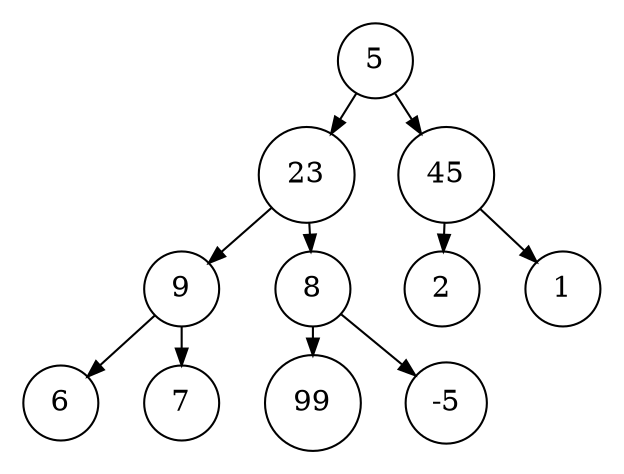 
    digraph G {
    nodesep=0.3;
    ranksep=0.2;
    margin=0.1;
    node [shape=circle];
    edge [arrowsize=0.8];
    1 -> 2[side=left];
1 -> 3;
2 -> 4[side=left];
2 -> 5;
3 -> 6[side=left];
3 -> 7;
4 -> 8[side=left];
4 -> 9;
5 -> 10[side=left];
5 -> 11;
1[label="5"]
2[label="23"]
3[label="45"]
4[label="9"]
5[label="8"]
6[label="2"]
7[label="1"]
8[label="6"]
9[label="7"]
10[label="99"]
11[label="-5"]}